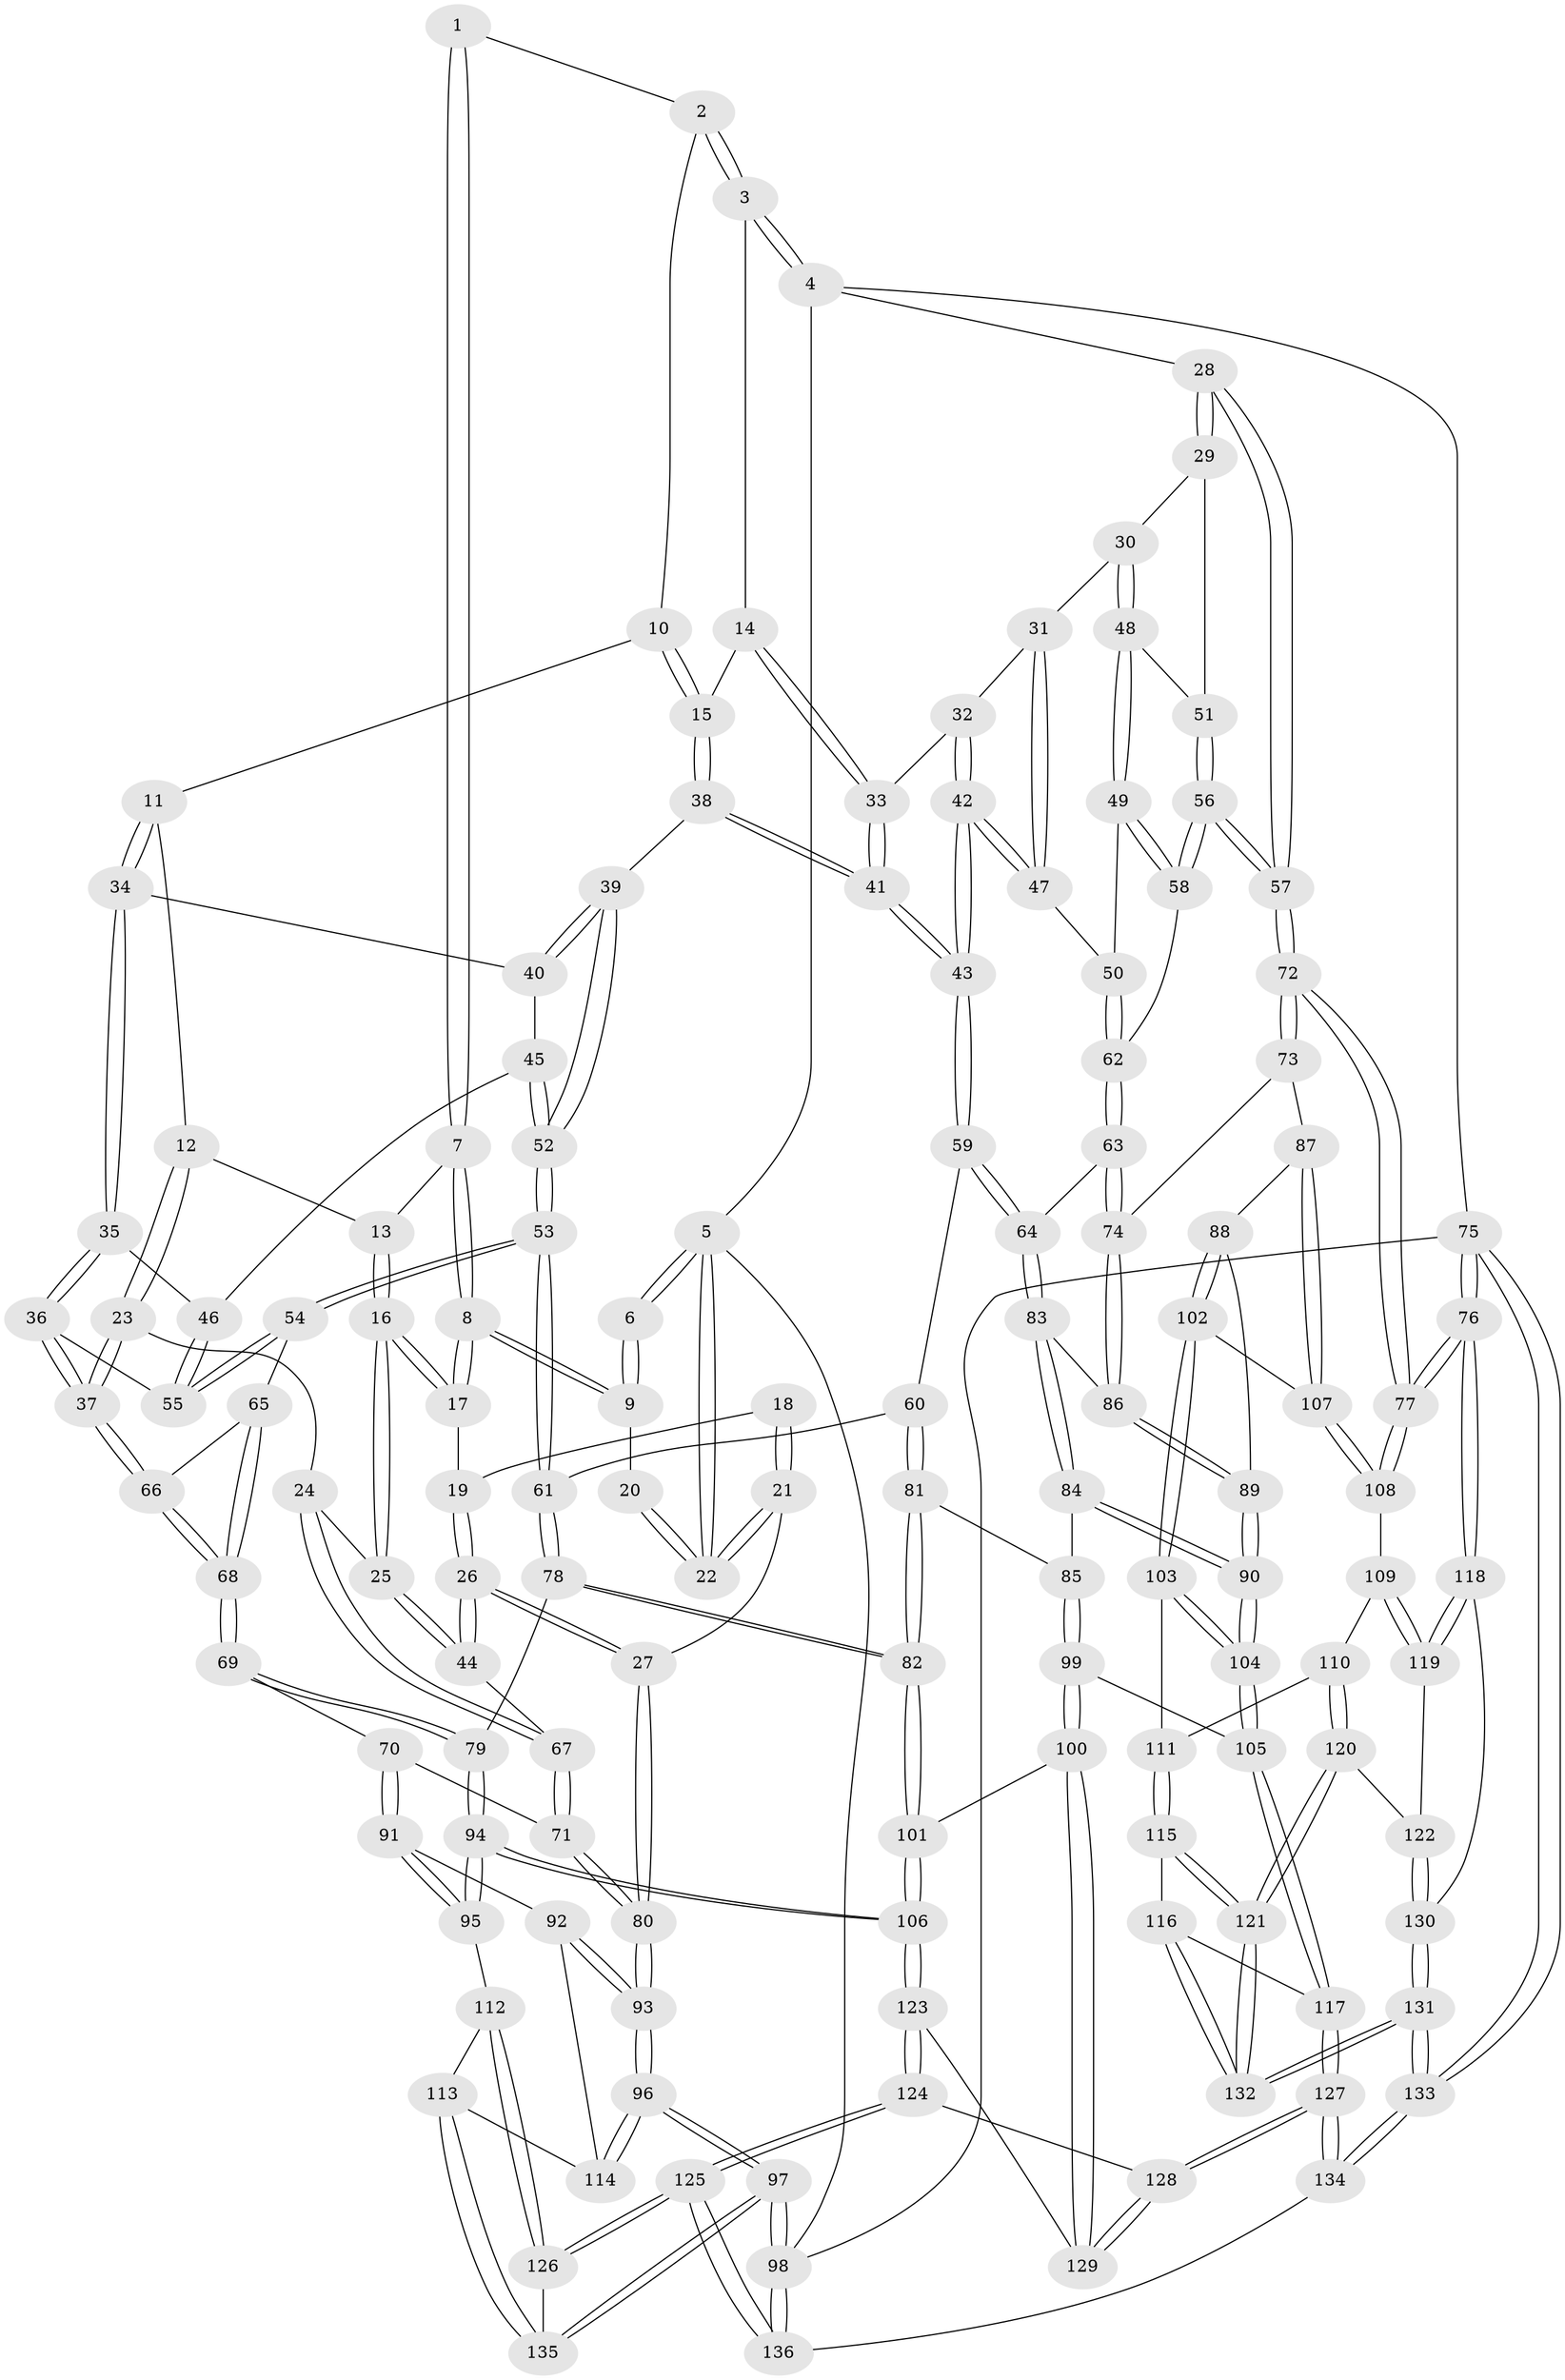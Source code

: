 // coarse degree distribution, {3: 0.13414634146341464, 4: 0.4146341463414634, 5: 0.3170731707317073, 2: 0.012195121951219513, 6: 0.10975609756097561, 7: 0.012195121951219513}
// Generated by graph-tools (version 1.1) at 2025/52/02/27/25 19:52:41]
// undirected, 136 vertices, 337 edges
graph export_dot {
graph [start="1"]
  node [color=gray90,style=filled];
  1 [pos="+0.34359531190823245+0"];
  2 [pos="+0.6712879411380505+0"];
  3 [pos="+1+0"];
  4 [pos="+1+0"];
  5 [pos="+0+0"];
  6 [pos="+0+0"];
  7 [pos="+0.33779005672350937+0"];
  8 [pos="+0.17096882054288243+0.1307165911040523"];
  9 [pos="+0.15395033880815295+0.1076788108013164"];
  10 [pos="+0.5949723832514271+0.06492961861520105"];
  11 [pos="+0.516597530171315+0.12791327780426187"];
  12 [pos="+0.41213786812463005+0.08887522197410269"];
  13 [pos="+0.39980554024937226+0.07453586476393817"];
  14 [pos="+0.8556004899350392+0.0856777609722493"];
  15 [pos="+0.70972898266194+0.16396989710457782"];
  16 [pos="+0.1993298447611417+0.19453207881094184"];
  17 [pos="+0.17100038938780418+0.13565362784726015"];
  18 [pos="+0.051738119823843756+0.14917700927799432"];
  19 [pos="+0.08389980646360727+0.15170294323160355"];
  20 [pos="+0+0.030415749106099357"];
  21 [pos="+0+0.2914829098495162"];
  22 [pos="+0+0"];
  23 [pos="+0.31721710507514245+0.30718482596002616"];
  24 [pos="+0.3058899131464676+0.30462881060553765"];
  25 [pos="+0.20133585055924172+0.2040060553783894"];
  26 [pos="+0+0.3738534158934815"];
  27 [pos="+0+0.40364677721774705"];
  28 [pos="+1+0"];
  29 [pos="+0.9444751500035276+0.25587453133990995"];
  30 [pos="+0.9330836601176101+0.25739795397543913"];
  31 [pos="+0.9146248618617762+0.2537641551572697"];
  32 [pos="+0.8665756982664958+0.18159169561066538"];
  33 [pos="+0.8609970519047679+0.1688961614124138"];
  34 [pos="+0.5199545010176921+0.16234945511325719"];
  35 [pos="+0.3914403437051135+0.30600559857228443"];
  36 [pos="+0.36743061761114204+0.31691624440848976"];
  37 [pos="+0.34493629627117206+0.32511217478490445"];
  38 [pos="+0.6895190638987105+0.25876835011209787"];
  39 [pos="+0.6679883202852827+0.2618968761546852"];
  40 [pos="+0.5261417784739929+0.1714821685956719"];
  41 [pos="+0.7412377085151071+0.30751427830108163"];
  42 [pos="+0.8123260110522035+0.34922870147184576"];
  43 [pos="+0.7687164418246768+0.3554111082678265"];
  44 [pos="+0+0.3672842148592733"];
  45 [pos="+0.5367566266925338+0.28624714515100297"];
  46 [pos="+0.5019577509428524+0.3090587807688207"];
  47 [pos="+0.838167207743958+0.34916497036376126"];
  48 [pos="+0.9421297219104918+0.3333248680704462"];
  49 [pos="+0.9252824590489432+0.3527689783689407"];
  50 [pos="+0.8860124209231731+0.3741049270416613"];
  51 [pos="+0.991373316001708+0.32416038935445546"];
  52 [pos="+0.6017440861518046+0.31258901312950454"];
  53 [pos="+0.5754656564369303+0.4351358995978617"];
  54 [pos="+0.574169725561121+0.43460952117021495"];
  55 [pos="+0.5345613081830756+0.38090286659505085"];
  56 [pos="+1+0.3739527892620756"];
  57 [pos="+1+0.3642680904284401"];
  58 [pos="+1+0.39428228382490293"];
  59 [pos="+0.7388346615868328+0.43045880557153426"];
  60 [pos="+0.6324307384658447+0.45980993775281853"];
  61 [pos="+0.5802133957436078+0.44132708435776685"];
  62 [pos="+0.9302984055520691+0.4479792832463064"];
  63 [pos="+0.9191900626741302+0.4899941466501704"];
  64 [pos="+0.7644181013434546+0.46931879125390724"];
  65 [pos="+0.5657997456204623+0.43410703648685833"];
  66 [pos="+0.3587689475380138+0.3670149754722651"];
  67 [pos="+0.18351319672687383+0.4112631432749889"];
  68 [pos="+0.3656041435834283+0.4916600098960331"];
  69 [pos="+0.3576534979657032+0.5389714884176597"];
  70 [pos="+0.21410727468864596+0.5486546592067056"];
  71 [pos="+0.20955671282413021+0.5465957034325716"];
  72 [pos="+1+0.594924215118332"];
  73 [pos="+0.9440107717441651+0.5400771249067382"];
  74 [pos="+0.9287725815365223+0.5214869910916036"];
  75 [pos="+1+1"];
  76 [pos="+1+0.9807695650605518"];
  77 [pos="+1+0.6993211011844163"];
  78 [pos="+0.512998126867426+0.5428215928530652"];
  79 [pos="+0.38309615646777007+0.5724001960311124"];
  80 [pos="+0+0.6290078988570182"];
  81 [pos="+0.6442065925747217+0.6044181730167514"];
  82 [pos="+0.5871753675173977+0.6332205028855203"];
  83 [pos="+0.7758009151197588+0.562398474365686"];
  84 [pos="+0.7418286394822559+0.612522898638808"];
  85 [pos="+0.672864256444066+0.614322890920552"];
  86 [pos="+0.8166444322041848+0.5707472206747691"];
  87 [pos="+0.9111738607232017+0.6368949857722485"];
  88 [pos="+0.8877853146252017+0.6365151718244121"];
  89 [pos="+0.8735401173561628+0.6323495551995513"];
  90 [pos="+0.773204862229189+0.6746904324956278"];
  91 [pos="+0.22635404269458909+0.7224495601409848"];
  92 [pos="+0.19998091816213656+0.7296852201364785"];
  93 [pos="+0+0.6395248796703373"];
  94 [pos="+0.4026570381105295+0.7125682688632009"];
  95 [pos="+0.2736831565657447+0.7386551738141843"];
  96 [pos="+0+0.7841170125093109"];
  97 [pos="+0+1"];
  98 [pos="+0+1"];
  99 [pos="+0.6793686390982375+0.7625831351985767"];
  100 [pos="+0.6293789991566254+0.7761530126144045"];
  101 [pos="+0.5469160666016055+0.7049129049930163"];
  102 [pos="+0.8215342105843653+0.7313265483397523"];
  103 [pos="+0.7934610028454246+0.7430533394860467"];
  104 [pos="+0.7795160253992551+0.7424316286137599"];
  105 [pos="+0.7537065856174111+0.7687695627834813"];
  106 [pos="+0.42050788541064815+0.728704075206156"];
  107 [pos="+0.9599811554614609+0.7101898591316149"];
  108 [pos="+0.9757268374521393+0.7213559668700107"];
  109 [pos="+0.9471978204210342+0.7690343834490184"];
  110 [pos="+0.8942943680131297+0.7967546499247574"];
  111 [pos="+0.8717278311687864+0.7961541128279676"];
  112 [pos="+0.26662865085937837+0.7900256992060112"];
  113 [pos="+0.190404368301178+0.8800732748888377"];
  114 [pos="+0.160791842970961+0.8313636885976431"];
  115 [pos="+0.8519404120492101+0.8374569833497153"];
  116 [pos="+0.7824472077116904+0.8489755971957985"];
  117 [pos="+0.7668392548121553+0.847001959379207"];
  118 [pos="+0.9896034472189814+0.8591749938000095"];
  119 [pos="+0.9530387611911117+0.8154540343570276"];
  120 [pos="+0.8980736316754737+0.8393002892450465"];
  121 [pos="+0.8816795652583059+0.8755205654358159"];
  122 [pos="+0.9344706731203644+0.8463392296548928"];
  123 [pos="+0.4278687925964756+0.8162519343262958"];
  124 [pos="+0.42950766931001205+0.8581368566374927"];
  125 [pos="+0.3333154702102771+1"];
  126 [pos="+0.3332860895173601+1"];
  127 [pos="+0.6911725685276076+1"];
  128 [pos="+0.6053499037279265+0.9085121099204748"];
  129 [pos="+0.6211070404913323+0.811404162387846"];
  130 [pos="+0.9339288668650452+0.8873492657782501"];
  131 [pos="+0.9011586967985792+0.9382894423146133"];
  132 [pos="+0.8847087537840199+0.9025908147088594"];
  133 [pos="+0.9066930348827743+1"];
  134 [pos="+0.7186743236726497+1"];
  135 [pos="+0.197043641954301+0.9145179180430926"];
  136 [pos="+0.35798181341093854+1"];
  1 -- 2;
  1 -- 7;
  1 -- 7;
  2 -- 3;
  2 -- 3;
  2 -- 10;
  3 -- 4;
  3 -- 4;
  3 -- 14;
  4 -- 5;
  4 -- 28;
  4 -- 75;
  5 -- 6;
  5 -- 6;
  5 -- 22;
  5 -- 22;
  5 -- 98;
  6 -- 9;
  6 -- 9;
  7 -- 8;
  7 -- 8;
  7 -- 13;
  8 -- 9;
  8 -- 9;
  8 -- 17;
  8 -- 17;
  9 -- 20;
  10 -- 11;
  10 -- 15;
  10 -- 15;
  11 -- 12;
  11 -- 34;
  11 -- 34;
  12 -- 13;
  12 -- 23;
  12 -- 23;
  13 -- 16;
  13 -- 16;
  14 -- 15;
  14 -- 33;
  14 -- 33;
  15 -- 38;
  15 -- 38;
  16 -- 17;
  16 -- 17;
  16 -- 25;
  16 -- 25;
  17 -- 19;
  18 -- 19;
  18 -- 21;
  18 -- 21;
  19 -- 26;
  19 -- 26;
  20 -- 22;
  20 -- 22;
  21 -- 22;
  21 -- 22;
  21 -- 27;
  23 -- 24;
  23 -- 37;
  23 -- 37;
  24 -- 25;
  24 -- 67;
  24 -- 67;
  25 -- 44;
  25 -- 44;
  26 -- 27;
  26 -- 27;
  26 -- 44;
  26 -- 44;
  27 -- 80;
  27 -- 80;
  28 -- 29;
  28 -- 29;
  28 -- 57;
  28 -- 57;
  29 -- 30;
  29 -- 51;
  30 -- 31;
  30 -- 48;
  30 -- 48;
  31 -- 32;
  31 -- 47;
  31 -- 47;
  32 -- 33;
  32 -- 42;
  32 -- 42;
  33 -- 41;
  33 -- 41;
  34 -- 35;
  34 -- 35;
  34 -- 40;
  35 -- 36;
  35 -- 36;
  35 -- 46;
  36 -- 37;
  36 -- 37;
  36 -- 55;
  37 -- 66;
  37 -- 66;
  38 -- 39;
  38 -- 41;
  38 -- 41;
  39 -- 40;
  39 -- 40;
  39 -- 52;
  39 -- 52;
  40 -- 45;
  41 -- 43;
  41 -- 43;
  42 -- 43;
  42 -- 43;
  42 -- 47;
  42 -- 47;
  43 -- 59;
  43 -- 59;
  44 -- 67;
  45 -- 46;
  45 -- 52;
  45 -- 52;
  46 -- 55;
  46 -- 55;
  47 -- 50;
  48 -- 49;
  48 -- 49;
  48 -- 51;
  49 -- 50;
  49 -- 58;
  49 -- 58;
  50 -- 62;
  50 -- 62;
  51 -- 56;
  51 -- 56;
  52 -- 53;
  52 -- 53;
  53 -- 54;
  53 -- 54;
  53 -- 61;
  53 -- 61;
  54 -- 55;
  54 -- 55;
  54 -- 65;
  56 -- 57;
  56 -- 57;
  56 -- 58;
  56 -- 58;
  57 -- 72;
  57 -- 72;
  58 -- 62;
  59 -- 60;
  59 -- 64;
  59 -- 64;
  60 -- 61;
  60 -- 81;
  60 -- 81;
  61 -- 78;
  61 -- 78;
  62 -- 63;
  62 -- 63;
  63 -- 64;
  63 -- 74;
  63 -- 74;
  64 -- 83;
  64 -- 83;
  65 -- 66;
  65 -- 68;
  65 -- 68;
  66 -- 68;
  66 -- 68;
  67 -- 71;
  67 -- 71;
  68 -- 69;
  68 -- 69;
  69 -- 70;
  69 -- 79;
  69 -- 79;
  70 -- 71;
  70 -- 91;
  70 -- 91;
  71 -- 80;
  71 -- 80;
  72 -- 73;
  72 -- 73;
  72 -- 77;
  72 -- 77;
  73 -- 74;
  73 -- 87;
  74 -- 86;
  74 -- 86;
  75 -- 76;
  75 -- 76;
  75 -- 133;
  75 -- 133;
  75 -- 98;
  76 -- 77;
  76 -- 77;
  76 -- 118;
  76 -- 118;
  77 -- 108;
  77 -- 108;
  78 -- 79;
  78 -- 82;
  78 -- 82;
  79 -- 94;
  79 -- 94;
  80 -- 93;
  80 -- 93;
  81 -- 82;
  81 -- 82;
  81 -- 85;
  82 -- 101;
  82 -- 101;
  83 -- 84;
  83 -- 84;
  83 -- 86;
  84 -- 85;
  84 -- 90;
  84 -- 90;
  85 -- 99;
  85 -- 99;
  86 -- 89;
  86 -- 89;
  87 -- 88;
  87 -- 107;
  87 -- 107;
  88 -- 89;
  88 -- 102;
  88 -- 102;
  89 -- 90;
  89 -- 90;
  90 -- 104;
  90 -- 104;
  91 -- 92;
  91 -- 95;
  91 -- 95;
  92 -- 93;
  92 -- 93;
  92 -- 114;
  93 -- 96;
  93 -- 96;
  94 -- 95;
  94 -- 95;
  94 -- 106;
  94 -- 106;
  95 -- 112;
  96 -- 97;
  96 -- 97;
  96 -- 114;
  96 -- 114;
  97 -- 98;
  97 -- 98;
  97 -- 135;
  97 -- 135;
  98 -- 136;
  98 -- 136;
  99 -- 100;
  99 -- 100;
  99 -- 105;
  100 -- 101;
  100 -- 129;
  100 -- 129;
  101 -- 106;
  101 -- 106;
  102 -- 103;
  102 -- 103;
  102 -- 107;
  103 -- 104;
  103 -- 104;
  103 -- 111;
  104 -- 105;
  104 -- 105;
  105 -- 117;
  105 -- 117;
  106 -- 123;
  106 -- 123;
  107 -- 108;
  107 -- 108;
  108 -- 109;
  109 -- 110;
  109 -- 119;
  109 -- 119;
  110 -- 111;
  110 -- 120;
  110 -- 120;
  111 -- 115;
  111 -- 115;
  112 -- 113;
  112 -- 126;
  112 -- 126;
  113 -- 114;
  113 -- 135;
  113 -- 135;
  115 -- 116;
  115 -- 121;
  115 -- 121;
  116 -- 117;
  116 -- 132;
  116 -- 132;
  117 -- 127;
  117 -- 127;
  118 -- 119;
  118 -- 119;
  118 -- 130;
  119 -- 122;
  120 -- 121;
  120 -- 121;
  120 -- 122;
  121 -- 132;
  121 -- 132;
  122 -- 130;
  122 -- 130;
  123 -- 124;
  123 -- 124;
  123 -- 129;
  124 -- 125;
  124 -- 125;
  124 -- 128;
  125 -- 126;
  125 -- 126;
  125 -- 136;
  125 -- 136;
  126 -- 135;
  127 -- 128;
  127 -- 128;
  127 -- 134;
  127 -- 134;
  128 -- 129;
  128 -- 129;
  130 -- 131;
  130 -- 131;
  131 -- 132;
  131 -- 132;
  131 -- 133;
  131 -- 133;
  133 -- 134;
  133 -- 134;
  134 -- 136;
}
